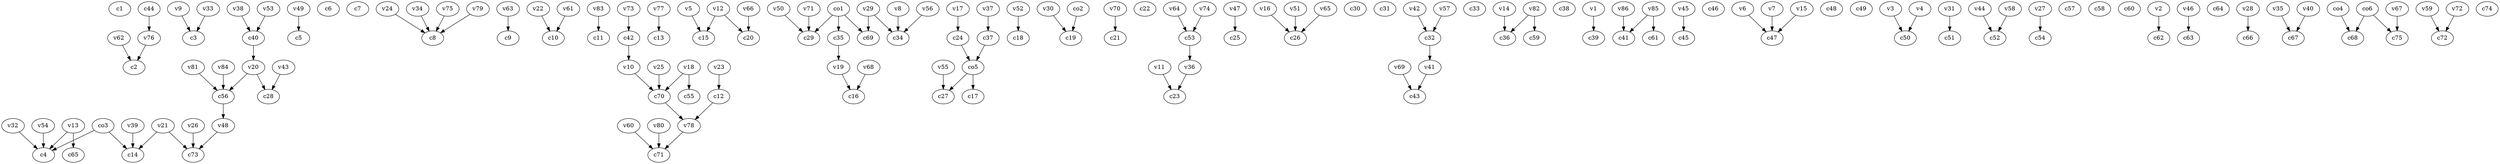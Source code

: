 strict digraph  {
c1;
c2;
c3;
c4;
c5;
c6;
c7;
c8;
c9;
c10;
c11;
c12;
c13;
c14;
c15;
c16;
c17;
c18;
c19;
c20;
c21;
c22;
c23;
c24;
c25;
c26;
c27;
c28;
c29;
c30;
c31;
c32;
c33;
c34;
c35;
c36;
c37;
c38;
c39;
c40;
c41;
c42;
c43;
c44;
c45;
c46;
c47;
c48;
c49;
c50;
c51;
c52;
c53;
c54;
c55;
c56;
c57;
c58;
c59;
c60;
c61;
c62;
c63;
c64;
c65;
c66;
c67;
c68;
c69;
c70;
c71;
c72;
c73;
c74;
c75;
v1;
v2;
v3;
v4;
v5;
v6;
v7;
v8;
v9;
v10;
v11;
v12;
v13;
v14;
v15;
v16;
v17;
v18;
v19;
v20;
v21;
v22;
v23;
v24;
v25;
v26;
v27;
v28;
v29;
v30;
v31;
v32;
v33;
v34;
v35;
v36;
v37;
v38;
v39;
v40;
v41;
v42;
v43;
v44;
v45;
v46;
v47;
v48;
v49;
v50;
v51;
v52;
v53;
v54;
v55;
v56;
v57;
v58;
v59;
v60;
v61;
v62;
v63;
v64;
v65;
v66;
v67;
v68;
v69;
v70;
v71;
v72;
v73;
v74;
v75;
v76;
v77;
v78;
v79;
v80;
v81;
v82;
v83;
v84;
v85;
v86;
co1;
co2;
co3;
co4;
co5;
co6;
c12 -> v78  [weight=1];
c24 -> co5  [weight=1];
c32 -> v41  [weight=1];
c35 -> v19  [weight=1];
c37 -> co5  [weight=1];
c40 -> v20  [weight=1];
c42 -> v10  [weight=1];
c44 -> v76  [weight=1];
c53 -> v36  [weight=1];
c56 -> v48  [weight=1];
c70 -> v78  [weight=1];
v1 -> c39  [weight=1];
v2 -> c62  [weight=1];
v3 -> c50  [weight=1];
v4 -> c50  [weight=1];
v5 -> c15  [weight=1];
v6 -> c47  [weight=1];
v7 -> c47  [weight=1];
v8 -> c34  [weight=1];
v9 -> c3  [weight=1];
v10 -> c70  [weight=1];
v11 -> c23  [weight=1];
v12 -> c20  [weight=1];
v12 -> c15  [weight=1];
v13 -> c4  [weight=1];
v13 -> c65  [weight=1];
v14 -> c36  [weight=1];
v15 -> c47  [weight=1];
v16 -> c26  [weight=1];
v17 -> c24  [weight=1];
v18 -> c70  [weight=1];
v18 -> c55  [weight=1];
v19 -> c16  [weight=1];
v20 -> c56  [weight=1];
v20 -> c28  [weight=1];
v21 -> c73  [weight=1];
v21 -> c14  [weight=1];
v22 -> c10  [weight=1];
v23 -> c12  [weight=1];
v24 -> c8  [weight=1];
v25 -> c70  [weight=1];
v26 -> c73  [weight=1];
v27 -> c54  [weight=1];
v28 -> c66  [weight=1];
v29 -> c69  [weight=1];
v29 -> c34  [weight=1];
v30 -> c19  [weight=1];
v31 -> c51  [weight=1];
v32 -> c4  [weight=1];
v33 -> c3  [weight=1];
v34 -> c8  [weight=1];
v35 -> c67  [weight=1];
v36 -> c23  [weight=1];
v37 -> c37  [weight=1];
v38 -> c40  [weight=1];
v39 -> c14  [weight=1];
v40 -> c67  [weight=1];
v41 -> c43  [weight=1];
v42 -> c32  [weight=1];
v43 -> c28  [weight=1];
v44 -> c52  [weight=1];
v45 -> c45  [weight=1];
v46 -> c63  [weight=1];
v47 -> c25  [weight=1];
v48 -> c73  [weight=1];
v49 -> c5  [weight=1];
v50 -> c29  [weight=1];
v51 -> c26  [weight=1];
v52 -> c18  [weight=1];
v53 -> c40  [weight=1];
v54 -> c4  [weight=1];
v55 -> c27  [weight=1];
v56 -> c34  [weight=1];
v57 -> c32  [weight=1];
v58 -> c52  [weight=1];
v59 -> c72  [weight=1];
v60 -> c71  [weight=1];
v61 -> c10  [weight=1];
v62 -> c2  [weight=1];
v63 -> c9  [weight=1];
v64 -> c53  [weight=1];
v65 -> c26  [weight=1];
v66 -> c20  [weight=1];
v67 -> c75  [weight=1];
v68 -> c16  [weight=1];
v69 -> c43  [weight=1];
v70 -> c21  [weight=1];
v71 -> c29  [weight=1];
v72 -> c72  [weight=1];
v73 -> c42  [weight=1];
v74 -> c53  [weight=1];
v75 -> c8  [weight=1];
v76 -> c2  [weight=1];
v77 -> c13  [weight=1];
v78 -> c71  [weight=1];
v79 -> c8  [weight=1];
v80 -> c71  [weight=1];
v81 -> c56  [weight=1];
v82 -> c59  [weight=1];
v82 -> c36  [weight=1];
v83 -> c11  [weight=1];
v84 -> c56  [weight=1];
v85 -> c61  [weight=1];
v85 -> c41  [weight=1];
v86 -> c41  [weight=1];
co1 -> c29  [weight=1];
co1 -> c69  [weight=1];
co1 -> c35  [weight=1];
co2 -> c19  [weight=1];
co3 -> c14  [weight=1];
co3 -> c4  [weight=1];
co4 -> c68  [weight=1];
co5 -> c27  [weight=1];
co5 -> c17  [weight=1];
co6 -> c75  [weight=1];
co6 -> c68  [weight=1];
}
